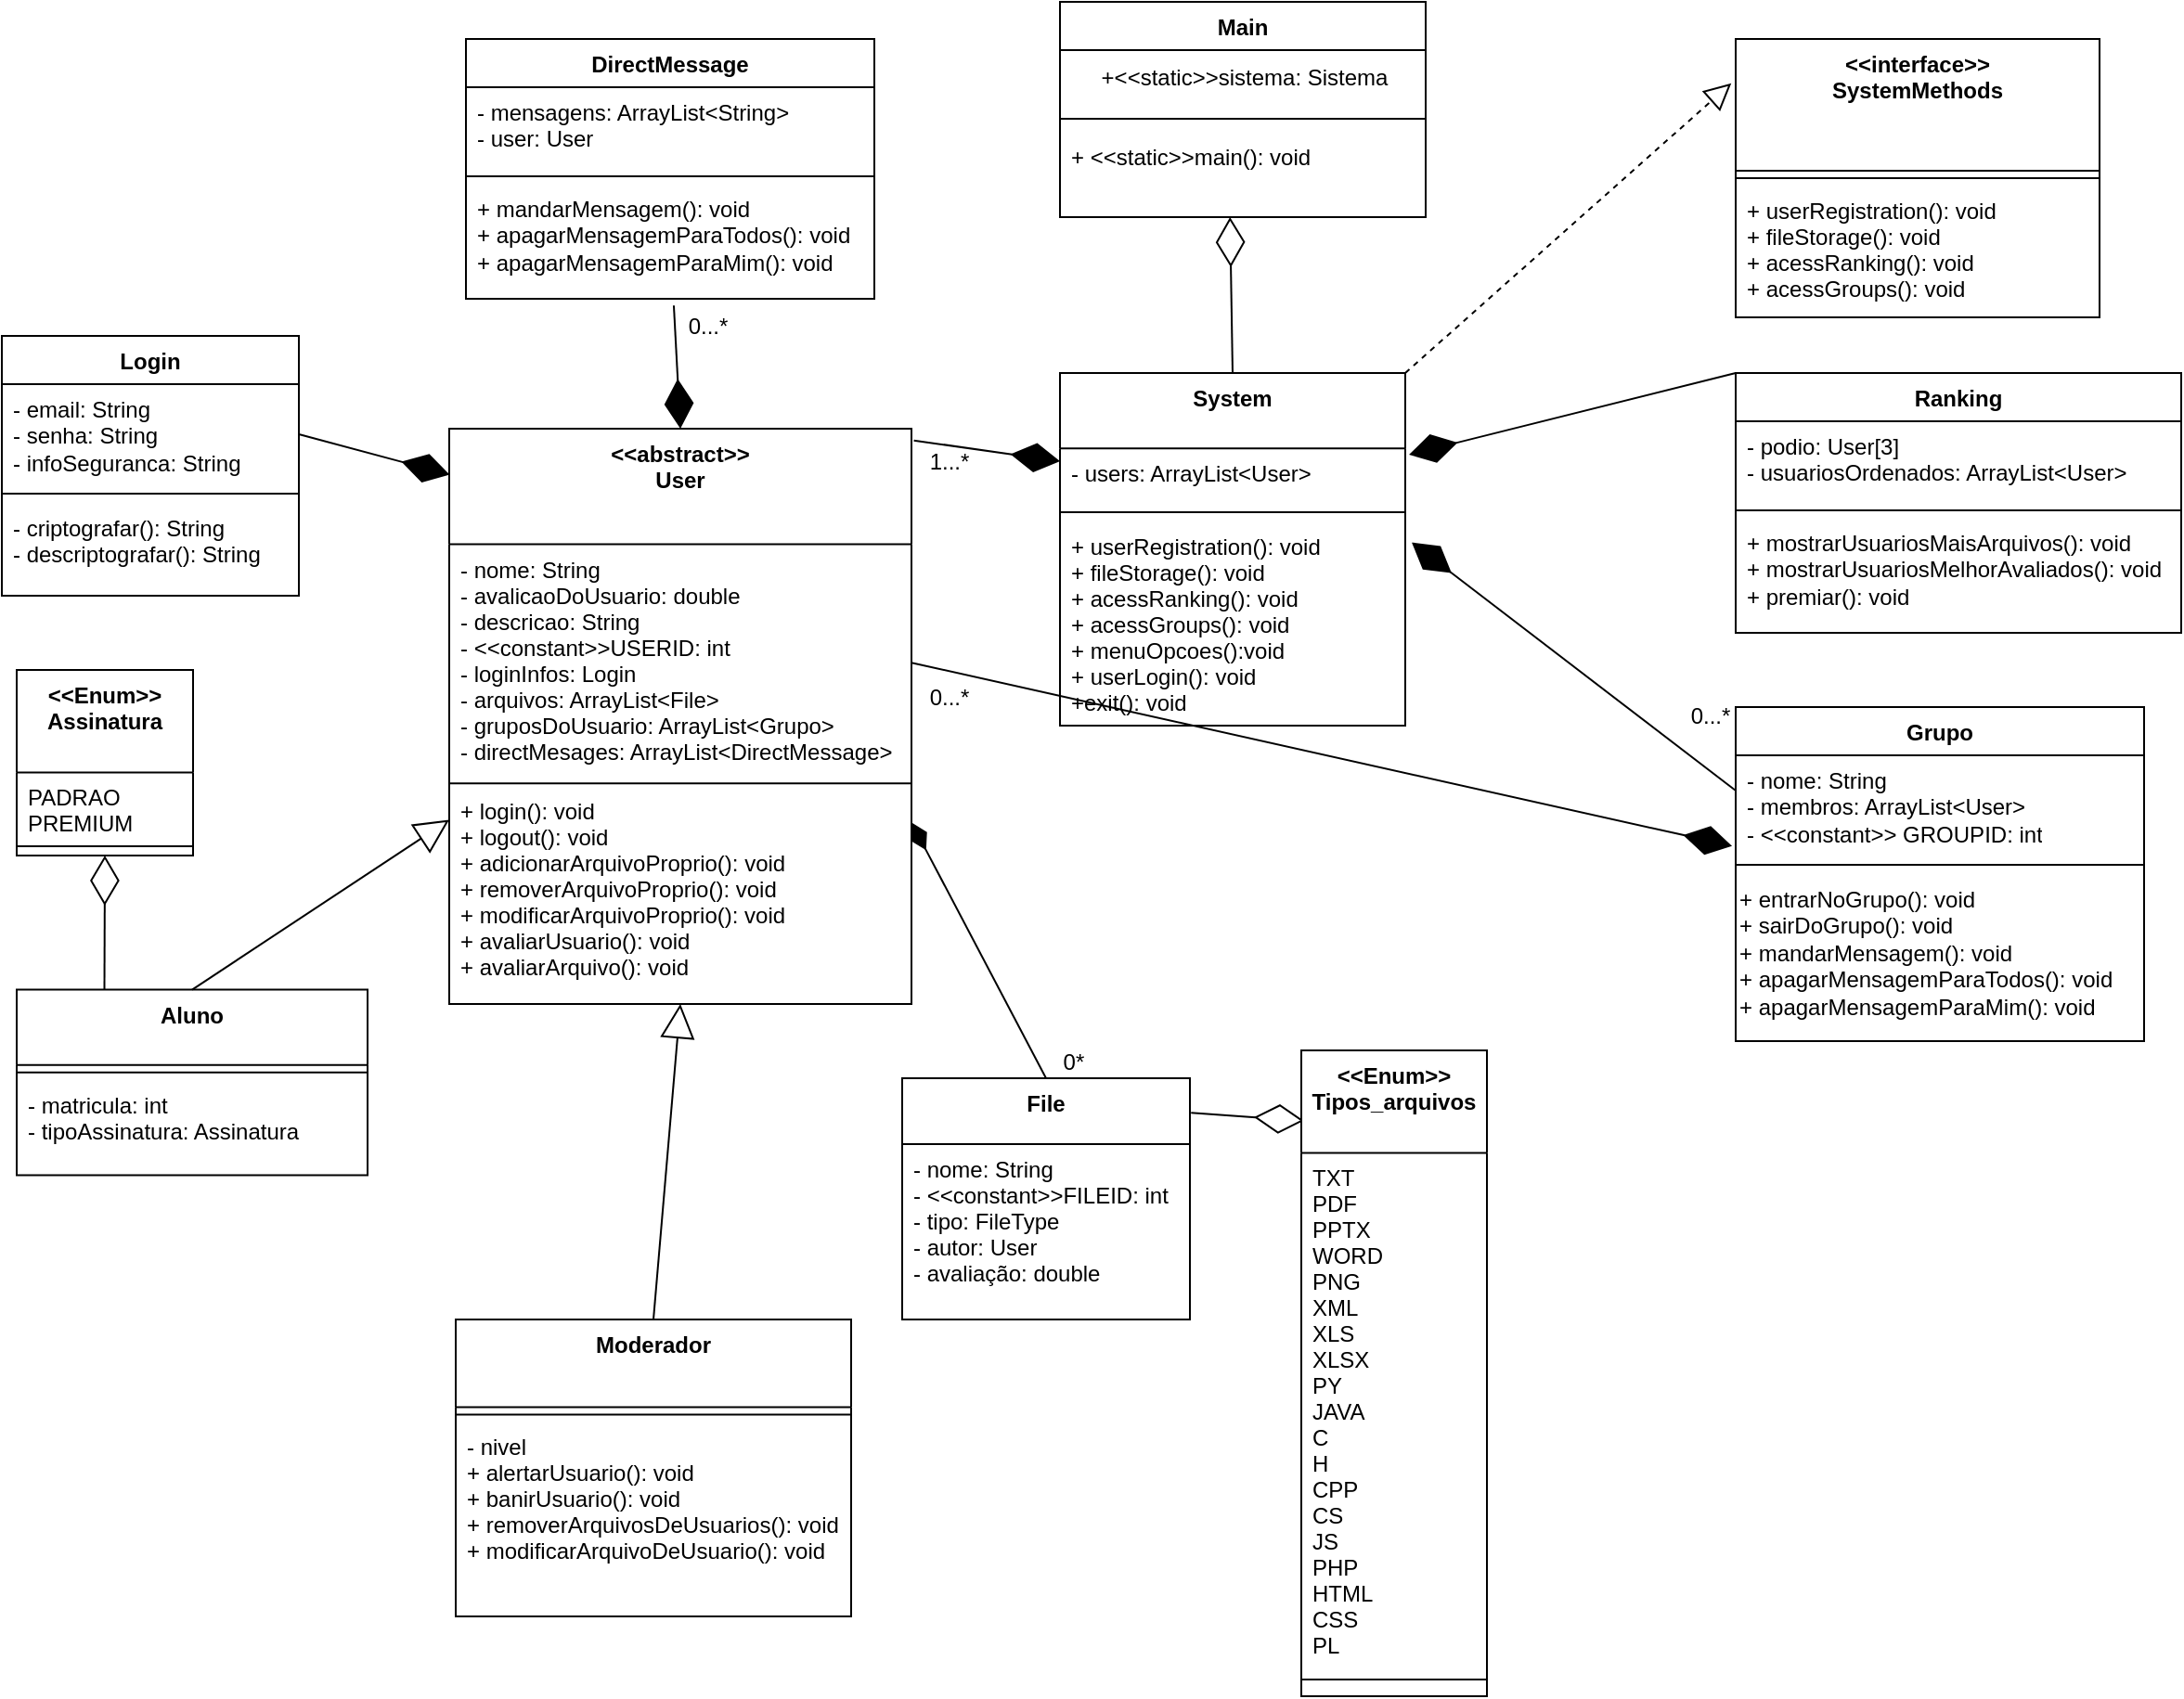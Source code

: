 <mxfile version="26.1.0">
  <diagram name="Página-1" id="wYABZt_R9NSGHeKH_Uqa">
    <mxGraphModel dx="1034" dy="420" grid="1" gridSize="10" guides="1" tooltips="1" connect="1" arrows="1" fold="1" page="1" pageScale="1" pageWidth="827" pageHeight="1169" math="0" shadow="0">
      <root>
        <mxCell id="0" />
        <mxCell id="1" parent="0" />
        <mxCell id="2" value="&lt;&lt;abstract&gt;&gt;&#xa;User" style="swimlane;fontStyle=1;align=center;verticalAlign=top;childLayout=stackLayout;horizontal=1;startSize=62.25;horizontalStack=0;resizeParent=1;resizeParentMax=0;resizeLast=0;collapsible=0;marginBottom=0;" parent="1" vertex="1">
          <mxGeometry x="241" y="250" width="249" height="310" as="geometry" />
        </mxCell>
        <mxCell id="VKXGssWcHvbLUp1OGxKl-60" value="- nome: String&#xa;- avalicaoDoUsuario: double&#xa;- descricao: String&#xa;- &lt;&lt;constant&gt;&gt;USERID: int&#xa;- loginInfos: Login&#xa;- arquivos: ArrayList&lt;File&gt;&#xa;- gruposDoUsuario: ArrayList&lt;Grupo&gt;&#xa;- directMesages: ArrayList&lt;DirectMessage&gt;" style="text;strokeColor=none;fillColor=none;align=left;verticalAlign=top;spacingLeft=4;spacingRight=4;overflow=hidden;rotatable=0;points=[[0,0.5],[1,0.5]];portConstraint=eastwest;" parent="2" vertex="1">
          <mxGeometry y="62.25" width="249" height="127.75" as="geometry" />
        </mxCell>
        <mxCell id="3" style="line;strokeWidth=1;fillColor=none;align=left;verticalAlign=middle;spacingTop=-1;spacingLeft=3;spacingRight=3;rotatable=0;labelPosition=right;points=[];portConstraint=eastwest;strokeColor=inherit;" parent="2" vertex="1">
          <mxGeometry y="190" width="249" height="2.25" as="geometry" />
        </mxCell>
        <mxCell id="4" value="+ login(): void&#xa;+ logout(): void&#xa;+ adicionarArquivoProprio(): void&#xa;+ removerArquivoProprio(): void&#xa;+ modificarArquivoProprio(): void&#xa;+ avaliarUsuario(): void&#xa;+ avaliarArquivo(): void&#xa;" style="text;strokeColor=none;fillColor=none;align=left;verticalAlign=top;spacingLeft=4;spacingRight=4;overflow=hidden;rotatable=0;points=[[0,0.5],[1,0.5]];portConstraint=eastwest;" parent="2" vertex="1">
          <mxGeometry y="192.25" width="249" height="117.75" as="geometry" />
        </mxCell>
        <mxCell id="6" value="Aluno" style="swimlane;fontStyle=1;align=center;verticalAlign=top;childLayout=stackLayout;horizontal=1;startSize=40.571;horizontalStack=0;resizeParent=1;resizeParentMax=0;resizeLast=0;collapsible=0;marginBottom=0;" parent="1" vertex="1">
          <mxGeometry x="8" y="552.28" width="189" height="100.001" as="geometry" />
        </mxCell>
        <mxCell id="7" style="line;strokeWidth=1;fillColor=none;align=left;verticalAlign=middle;spacingTop=-1;spacingLeft=3;spacingRight=3;rotatable=0;labelPosition=right;points=[];portConstraint=eastwest;strokeColor=inherit;" parent="6" vertex="1">
          <mxGeometry y="40.571" width="189" height="8" as="geometry" />
        </mxCell>
        <mxCell id="9" value="- matricula: int&#xa;- tipoAssinatura: Assinatura&#xa;" style="text;strokeColor=none;fillColor=none;align=left;verticalAlign=top;spacingLeft=4;spacingRight=4;overflow=hidden;rotatable=0;points=[[0,0.5],[1,0.5]];portConstraint=eastwest;" parent="6" vertex="1">
          <mxGeometry y="48.571" width="189" height="51.43" as="geometry" />
        </mxCell>
        <mxCell id="10" value="Moderador" style="swimlane;fontStyle=1;align=center;verticalAlign=top;childLayout=stackLayout;horizontal=1;startSize=47.2;horizontalStack=0;resizeParent=1;resizeParentMax=0;resizeLast=0;collapsible=0;marginBottom=0;" parent="1" vertex="1">
          <mxGeometry x="244.5" y="730" width="213" height="160" as="geometry" />
        </mxCell>
        <mxCell id="11" style="line;strokeWidth=1;fillColor=none;align=left;verticalAlign=middle;spacingTop=-1;spacingLeft=3;spacingRight=3;rotatable=0;labelPosition=right;points=[];portConstraint=eastwest;strokeColor=inherit;" parent="10" vertex="1">
          <mxGeometry y="47.2" width="213" height="8" as="geometry" />
        </mxCell>
        <mxCell id="12" value="- nivel&#xa;+ alertarUsuario(): void&#xa;+ banirUsuario(): void&#xa;+ removerArquivosDeUsuarios(): void&#xa;+ modificarArquivoDeUsuario(): void" style="text;strokeColor=none;fillColor=none;align=left;verticalAlign=top;spacingLeft=4;spacingRight=4;overflow=hidden;rotatable=0;points=[[0,0.5],[1,0.5]];portConstraint=eastwest;" parent="10" vertex="1">
          <mxGeometry y="55.2" width="213" height="104.8" as="geometry" />
        </mxCell>
        <mxCell id="13" value="File" style="swimlane;fontStyle=1;align=center;verticalAlign=top;childLayout=stackLayout;horizontal=1;startSize=35.556;horizontalStack=0;resizeParent=1;resizeParentMax=0;resizeLast=0;collapsible=0;marginBottom=0;" parent="1" vertex="1">
          <mxGeometry x="485" y="600" width="155" height="129.996" as="geometry" />
        </mxCell>
        <mxCell id="14" value="- nome: String&#xa;- &lt;&lt;constant&gt;&gt;FILEID: int&#xa;- tipo: FileType&#xa;- autor: User&#xa;- avaliação: double" style="text;strokeColor=none;fillColor=none;align=left;verticalAlign=top;spacingLeft=4;spacingRight=4;overflow=hidden;rotatable=0;points=[[0,0.5],[1,0.5]];portConstraint=eastwest;" parent="13" vertex="1">
          <mxGeometry y="35.556" width="155" height="94.44" as="geometry" />
        </mxCell>
        <mxCell id="18" value="&lt;&lt;interface&gt;&gt;&#xa;SystemMethods" style="swimlane;fontStyle=1;align=center;verticalAlign=top;childLayout=stackLayout;horizontal=1;startSize=71;horizontalStack=0;resizeParent=1;resizeParentMax=0;resizeLast=0;collapsible=0;marginBottom=0;" parent="1" vertex="1">
          <mxGeometry x="934" y="40" width="196" height="150" as="geometry" />
        </mxCell>
        <mxCell id="19" style="line;strokeWidth=1;fillColor=none;align=left;verticalAlign=middle;spacingTop=-1;spacingLeft=3;spacingRight=3;rotatable=0;labelPosition=right;points=[];portConstraint=eastwest;strokeColor=inherit;" parent="18" vertex="1">
          <mxGeometry y="71" width="196" height="8" as="geometry" />
        </mxCell>
        <mxCell id="20" value="+ userRegistration(): void&#xa;+ fileStorage(): void&#xa;+ acessRanking(): void&#xa;+ acessGroups(): void" style="text;strokeColor=none;fillColor=none;align=left;verticalAlign=top;spacingLeft=4;spacingRight=4;overflow=hidden;rotatable=0;points=[[0,0.5],[1,0.5]];portConstraint=eastwest;" parent="18" vertex="1">
          <mxGeometry y="79" width="196" height="71" as="geometry" />
        </mxCell>
        <mxCell id="29" value="System" style="swimlane;fontStyle=1;align=center;verticalAlign=top;childLayout=stackLayout;horizontal=1;startSize=40.571;horizontalStack=0;resizeParent=1;resizeParentMax=0;resizeLast=0;collapsible=0;marginBottom=0;" parent="1" vertex="1">
          <mxGeometry x="570" y="220" width="186" height="190.001" as="geometry" />
        </mxCell>
        <mxCell id="VKXGssWcHvbLUp1OGxKl-57" value="- users: ArrayList&lt;User&gt;" style="text;strokeColor=none;fillColor=none;align=left;verticalAlign=top;spacingLeft=4;spacingRight=4;overflow=hidden;rotatable=0;points=[[0,0.5],[1,0.5]];portConstraint=eastwest;" parent="29" vertex="1">
          <mxGeometry y="40.571" width="186" height="29.43" as="geometry" />
        </mxCell>
        <mxCell id="30" style="line;strokeWidth=1;fillColor=none;align=left;verticalAlign=middle;spacingTop=-1;spacingLeft=3;spacingRight=3;rotatable=0;labelPosition=right;points=[];portConstraint=eastwest;strokeColor=inherit;" parent="29" vertex="1">
          <mxGeometry y="70.001" width="186" height="10" as="geometry" />
        </mxCell>
        <mxCell id="31" value="+ userRegistration(): void&#xa;+ fileStorage(): void&#xa;+ acessRanking(): void&#xa;+ acessGroups(): void&#xa;+ menuOpcoes():void&#xa;+ userLogin(): void&#xa;+exit(): void&#xa;" style="text;strokeColor=none;fillColor=none;align=left;verticalAlign=top;spacingLeft=4;spacingRight=4;overflow=hidden;rotatable=0;points=[[0,0.5],[1,0.5]];portConstraint=eastwest;" parent="29" vertex="1">
          <mxGeometry y="80.001" width="186" height="110" as="geometry" />
        </mxCell>
        <mxCell id="38" value="" style="startArrow=block;startSize=16;startFill=0;endArrow=none;exitX=0;exitY=0.68;entryX=0.5;entryY=0;" parent="1" source="2" target="6" edge="1">
          <mxGeometry relative="1" as="geometry" />
        </mxCell>
        <mxCell id="39" value="" style="curved=1;startArrow=block;startSize=16;startFill=0;endArrow=none;exitX=0.5;exitY=1;entryX=0.5;entryY=0;" parent="1" source="2" target="10" edge="1">
          <mxGeometry relative="1" as="geometry">
            <Array as="points" />
          </mxGeometry>
        </mxCell>
        <mxCell id="40" value="" style="startArrow=diamondThin;startSize=14;startFill=1;endArrow=none;entryX=0.5;entryY=0;exitX=1;exitY=0.169;exitDx=0;exitDy=0;exitPerimeter=0;" parent="1" source="4" target="13" edge="1">
          <mxGeometry relative="1" as="geometry">
            <mxPoint x="460" y="330" as="sourcePoint" />
          </mxGeometry>
        </mxCell>
        <mxCell id="42" value="0*" style="edgeLabel;resizable=0;labelBackgroundColor=none;fontSize=12;align=right;verticalAlign=bottom;" parent="40" vertex="1">
          <mxGeometry x="1" relative="1" as="geometry">
            <mxPoint x="22" as="offset" />
          </mxGeometry>
        </mxCell>
        <mxCell id="P-VyBrQE4UEn-uHLViO6-44" value="1...*" style="text;html=1;align=center;verticalAlign=middle;resizable=0;points=[];autosize=1;strokeColor=none;fillColor=none;" parent="1" vertex="1">
          <mxGeometry x="490" y="253" width="40" height="30" as="geometry" />
        </mxCell>
        <mxCell id="u4g5ZGn02v9a-J7chSun-45" value="&lt;&lt;Enum&gt;&gt;&#xa;Assinatura" style="swimlane;fontStyle=1;align=center;verticalAlign=top;childLayout=stackLayout;horizontal=1;startSize=55.2;horizontalStack=0;resizeParent=1;resizeParentMax=0;resizeLast=0;collapsible=0;marginBottom=0;" parent="1" vertex="1">
          <mxGeometry x="8" y="380.0" width="95" height="100" as="geometry" />
        </mxCell>
        <mxCell id="u4g5ZGn02v9a-J7chSun-46" value="PADRAO&#xa;PREMIUM" style="text;strokeColor=none;fillColor=none;align=left;verticalAlign=top;spacingLeft=4;spacingRight=4;overflow=hidden;rotatable=0;points=[[0,0.5],[1,0.5]];portConstraint=eastwest;" parent="u4g5ZGn02v9a-J7chSun-45" vertex="1">
          <mxGeometry y="55.2" width="95" height="34.8" as="geometry" />
        </mxCell>
        <mxCell id="u4g5ZGn02v9a-J7chSun-49" style="line;strokeWidth=1;fillColor=none;align=left;verticalAlign=middle;spacingTop=-1;spacingLeft=3;spacingRight=3;rotatable=0;labelPosition=right;points=[];portConstraint=eastwest;strokeColor=inherit;" parent="u4g5ZGn02v9a-J7chSun-45" vertex="1">
          <mxGeometry y="90" width="95" height="10" as="geometry" />
        </mxCell>
        <mxCell id="u4g5ZGn02v9a-J7chSun-50" value="Main" style="swimlane;fontStyle=1;align=center;verticalAlign=top;childLayout=stackLayout;horizontal=1;startSize=26;horizontalStack=0;resizeParent=1;resizeParentMax=0;resizeLast=0;collapsible=1;marginBottom=0;whiteSpace=wrap;html=1;" parent="1" vertex="1">
          <mxGeometry x="570" y="20" width="197" height="116" as="geometry" />
        </mxCell>
        <mxCell id="5dlL4RD2gw9w5Yi1aLjk-45" value="+&amp;lt;&amp;lt;static&amp;gt;&amp;gt;sistema: Sistema" style="text;html=1;align=center;verticalAlign=middle;resizable=0;points=[];autosize=1;strokeColor=none;fillColor=none;" parent="u4g5ZGn02v9a-J7chSun-50" vertex="1">
          <mxGeometry y="26" width="197" height="30" as="geometry" />
        </mxCell>
        <mxCell id="u4g5ZGn02v9a-J7chSun-52" value="" style="line;strokeWidth=1;fillColor=none;align=left;verticalAlign=middle;spacingTop=-1;spacingLeft=3;spacingRight=3;rotatable=0;labelPosition=right;points=[];portConstraint=eastwest;strokeColor=inherit;" parent="u4g5ZGn02v9a-J7chSun-50" vertex="1">
          <mxGeometry y="56" width="197" height="14" as="geometry" />
        </mxCell>
        <mxCell id="u4g5ZGn02v9a-J7chSun-53" value="&lt;div&gt;&lt;span style=&quot;background-color: transparent; color: light-dark(rgb(0, 0, 0), rgb(255, 255, 255));&quot;&gt;+ &amp;lt;&amp;lt;static&amp;gt;&amp;gt;main(): void&lt;/span&gt;&lt;/div&gt;" style="text;strokeColor=none;fillColor=none;align=left;verticalAlign=top;spacingLeft=4;spacingRight=4;overflow=hidden;rotatable=0;points=[[0,0.5],[1,0.5]];portConstraint=eastwest;whiteSpace=wrap;html=1;" parent="u4g5ZGn02v9a-J7chSun-50" vertex="1">
          <mxGeometry y="70" width="197" height="46" as="geometry" />
        </mxCell>
        <mxCell id="u4g5ZGn02v9a-J7chSun-57" value="" style="endArrow=diamondThin;endFill=1;endSize=24;html=1;rounded=0;fontSize=12;curved=1;exitX=0.032;exitY=0.111;exitDx=0;exitDy=0;exitPerimeter=0;entryX=0;entryY=0.25;entryDx=0;entryDy=0;" parent="1" source="P-VyBrQE4UEn-uHLViO6-44" target="29" edge="1">
          <mxGeometry width="160" relative="1" as="geometry">
            <mxPoint x="470" y="220" as="sourcePoint" />
            <mxPoint x="570" y="220" as="targetPoint" />
          </mxGeometry>
        </mxCell>
        <mxCell id="u4g5ZGn02v9a-J7chSun-58" value="" style="endArrow=diamondThin;endFill=0;endSize=24;html=1;rounded=0;fontSize=12;curved=1;exitX=0.5;exitY=0;exitDx=0;exitDy=0;entryX=0.465;entryY=1;entryDx=0;entryDy=0;entryPerimeter=0;" parent="1" source="29" target="u4g5ZGn02v9a-J7chSun-53" edge="1">
          <mxGeometry width="160" relative="1" as="geometry">
            <mxPoint x="638" y="120" as="sourcePoint" />
            <mxPoint x="670" y="120" as="targetPoint" />
          </mxGeometry>
        </mxCell>
        <mxCell id="u4g5ZGn02v9a-J7chSun-60" value="Ranking" style="swimlane;fontStyle=1;align=center;verticalAlign=top;childLayout=stackLayout;horizontal=1;startSize=26;horizontalStack=0;resizeParent=1;resizeParentMax=0;resizeLast=0;collapsible=1;marginBottom=0;whiteSpace=wrap;html=1;" parent="1" vertex="1">
          <mxGeometry x="934" y="220" width="240" height="140" as="geometry" />
        </mxCell>
        <mxCell id="u4g5ZGn02v9a-J7chSun-61" value="- podio: User[3]&lt;div&gt;&lt;span style=&quot;text-wrap-mode: nowrap;&quot;&gt;- usuariosOrdenados: ArrayList&amp;lt;User&amp;gt;&lt;/span&gt;&lt;br style=&quot;padding: 0px; margin: 0px; text-wrap-mode: nowrap;&quot;&gt;&lt;/div&gt;" style="text;strokeColor=none;fillColor=none;align=left;verticalAlign=top;spacingLeft=4;spacingRight=4;overflow=hidden;rotatable=0;points=[[0,0.5],[1,0.5]];portConstraint=eastwest;whiteSpace=wrap;html=1;" parent="u4g5ZGn02v9a-J7chSun-60" vertex="1">
          <mxGeometry y="26" width="240" height="44" as="geometry" />
        </mxCell>
        <mxCell id="u4g5ZGn02v9a-J7chSun-62" value="" style="line;strokeWidth=1;fillColor=none;align=left;verticalAlign=middle;spacingTop=-1;spacingLeft=3;spacingRight=3;rotatable=0;labelPosition=right;points=[];portConstraint=eastwest;strokeColor=inherit;" parent="u4g5ZGn02v9a-J7chSun-60" vertex="1">
          <mxGeometry y="70" width="240" height="8" as="geometry" />
        </mxCell>
        <mxCell id="u4g5ZGn02v9a-J7chSun-63" value="+ mostrarUsuariosMaisArquivos(): void&lt;div&gt;+ mostrarUsuariosMelhorAvaliados(): void&lt;/div&gt;&lt;div&gt;+ premiar(): void&lt;/div&gt;" style="text;strokeColor=none;fillColor=none;align=left;verticalAlign=top;spacingLeft=4;spacingRight=4;overflow=hidden;rotatable=0;points=[[0,0.5],[1,0.5]];portConstraint=eastwest;whiteSpace=wrap;html=1;" parent="u4g5ZGn02v9a-J7chSun-60" vertex="1">
          <mxGeometry y="78" width="240" height="62" as="geometry" />
        </mxCell>
        <mxCell id="VKXGssWcHvbLUp1OGxKl-43" value="" style="endArrow=diamondThin;endFill=1;endSize=24;html=1;rounded=0;entryX=1.011;entryY=0.116;entryDx=0;entryDy=0;entryPerimeter=0;exitX=0;exitY=0;exitDx=0;exitDy=0;" parent="1" source="u4g5ZGn02v9a-J7chSun-60" target="VKXGssWcHvbLUp1OGxKl-57" edge="1">
          <mxGeometry width="160" relative="1" as="geometry">
            <mxPoint x="917.95" y="150" as="sourcePoint" />
            <mxPoint x="755.996" y="224.429" as="targetPoint" />
          </mxGeometry>
        </mxCell>
        <mxCell id="VKXGssWcHvbLUp1OGxKl-44" value="" style="endArrow=diamondThin;endFill=0;endSize=24;html=1;rounded=0;exitX=1.004;exitY=0.143;exitDx=0;exitDy=0;exitPerimeter=0;entryX=0.014;entryY=0.109;entryDx=0;entryDy=0;entryPerimeter=0;" parent="1" source="13" target="VKXGssWcHvbLUp1OGxKl-52" edge="1">
          <mxGeometry width="160" relative="1" as="geometry">
            <mxPoint x="660" y="492" as="sourcePoint" />
            <mxPoint x="732" y="491.6" as="targetPoint" />
          </mxGeometry>
        </mxCell>
        <mxCell id="VKXGssWcHvbLUp1OGxKl-45" value="" style="endArrow=diamondThin;endFill=0;endSize=24;html=1;rounded=0;exitX=0.25;exitY=0;exitDx=0;exitDy=0;entryX=0.5;entryY=1;entryDx=0;entryDy=0;" parent="1" source="6" target="u4g5ZGn02v9a-J7chSun-45" edge="1">
          <mxGeometry width="160" relative="1" as="geometry">
            <mxPoint x="80" y="360" as="sourcePoint" />
            <mxPoint x="160" y="435.6" as="targetPoint" />
          </mxGeometry>
        </mxCell>
        <mxCell id="VKXGssWcHvbLUp1OGxKl-47" value="Login" style="swimlane;fontStyle=1;align=center;verticalAlign=top;childLayout=stackLayout;horizontal=1;startSize=26;horizontalStack=0;resizeParent=1;resizeParentMax=0;resizeLast=0;collapsible=1;marginBottom=0;whiteSpace=wrap;html=1;" parent="1" vertex="1">
          <mxGeometry y="200" width="160" height="140" as="geometry" />
        </mxCell>
        <mxCell id="VKXGssWcHvbLUp1OGxKl-48" value="- email: String&lt;br&gt;- senha: String&lt;div&gt;- infoSeguranca: String&lt;/div&gt;" style="text;strokeColor=none;fillColor=none;align=left;verticalAlign=top;spacingLeft=4;spacingRight=4;overflow=hidden;rotatable=0;points=[[0,0.5],[1,0.5]];portConstraint=eastwest;whiteSpace=wrap;html=1;" parent="VKXGssWcHvbLUp1OGxKl-47" vertex="1">
          <mxGeometry y="26" width="160" height="54" as="geometry" />
        </mxCell>
        <mxCell id="VKXGssWcHvbLUp1OGxKl-49" value="" style="line;strokeWidth=1;fillColor=none;align=left;verticalAlign=middle;spacingTop=-1;spacingLeft=3;spacingRight=3;rotatable=0;labelPosition=right;points=[];portConstraint=eastwest;strokeColor=inherit;" parent="VKXGssWcHvbLUp1OGxKl-47" vertex="1">
          <mxGeometry y="80" width="160" height="10" as="geometry" />
        </mxCell>
        <mxCell id="VKXGssWcHvbLUp1OGxKl-59" value="- criptografar(): String&lt;div&gt;- descriptografar(): String&lt;/div&gt;" style="text;strokeColor=none;fillColor=none;align=left;verticalAlign=top;spacingLeft=4;spacingRight=4;overflow=hidden;rotatable=0;points=[[0,0.5],[1,0.5]];portConstraint=eastwest;whiteSpace=wrap;html=1;" parent="VKXGssWcHvbLUp1OGxKl-47" vertex="1">
          <mxGeometry y="90" width="160" height="50" as="geometry" />
        </mxCell>
        <mxCell id="VKXGssWcHvbLUp1OGxKl-51" value="" style="endArrow=diamondThin;endFill=1;endSize=24;html=1;rounded=0;entryX=0.001;entryY=0.08;entryDx=0;entryDy=0;entryPerimeter=0;exitX=1;exitY=0.5;exitDx=0;exitDy=0;" parent="1" source="VKXGssWcHvbLUp1OGxKl-48" target="2" edge="1">
          <mxGeometry width="160" relative="1" as="geometry">
            <mxPoint x="169.14" y="69.16" as="sourcePoint" />
            <mxPoint x="256.0" y="160.0" as="targetPoint" />
          </mxGeometry>
        </mxCell>
        <mxCell id="VKXGssWcHvbLUp1OGxKl-52" value="&lt;&lt;Enum&gt;&gt;&#xa;Tipos_arquivos" style="swimlane;fontStyle=1;align=center;verticalAlign=top;childLayout=stackLayout;horizontal=1;startSize=55.2;horizontalStack=0;resizeParent=1;resizeParentMax=0;resizeLast=0;collapsible=0;marginBottom=0;" parent="1" vertex="1">
          <mxGeometry x="700" y="585" width="100" height="348" as="geometry" />
        </mxCell>
        <mxCell id="VKXGssWcHvbLUp1OGxKl-53" value="TXT&#xa;PDF&#xa;PPTX&#xa;WORD&#xa;PNG&#xa;XML&#xa;XLS&#xa;XLSX&#xa;PY&#xa;JAVA&#xa;C&#xa;H&#xa;CPP&#xa;CS&#xa;JS&#xa;PHP&#xa;HTML&#xa;CSS&#xa;PL" style="text;strokeColor=none;fillColor=none;align=left;verticalAlign=top;spacingLeft=4;spacingRight=4;overflow=hidden;rotatable=0;points=[[0,0.5],[1,0.5]];portConstraint=eastwest;" parent="VKXGssWcHvbLUp1OGxKl-52" vertex="1">
          <mxGeometry y="55.2" width="100" height="274.8" as="geometry" />
        </mxCell>
        <mxCell id="VKXGssWcHvbLUp1OGxKl-55" style="line;strokeWidth=1;fillColor=none;align=left;verticalAlign=middle;spacingTop=-1;spacingLeft=3;spacingRight=3;rotatable=0;labelPosition=right;points=[];portConstraint=eastwest;strokeColor=inherit;" parent="VKXGssWcHvbLUp1OGxKl-52" vertex="1">
          <mxGeometry y="330" width="100" height="18" as="geometry" />
        </mxCell>
        <mxCell id="VKXGssWcHvbLUp1OGxKl-56" value="&lt;span style=&quot;color: rgba(0, 0, 0, 0); font-family: monospace; font-size: 0px; text-align: start;&quot;&gt;%3CmxGraphModel%3E%3Croot%3E%3CmxCell%20id%3D%220%22%2F%3E%3CmxCell%20id%3D%221%22%20parent%3D%220%22%2F%3E%3CmxCell%20id%3D%222%22%20value%3D%22%2B%20userRegistration()%3A%20void%26%2310%3B%2B%20fileStorage()%3A%20void%26%2310%3B%2B%20acessRanking()%3A%20void%22%20style%3D%22text%3BstrokeColor%3Dnone%3BfillColor%3Dnone%3Balign%3Dleft%3BverticalAlign%3Dtop%3BspacingLeft%3D4%3BspacingRight%3D4%3Boverflow%3Dhidden%3Brotatable%3D0%3Bpoints%3D%5B%5B0%2C0.5%5D%2C%5B1%2C0.5%5D%5D%3BportConstraint%3Deastwest%3B%22%20vertex%3D%221%22%20parent%3D%221%22%3E%3CmxGeometry%20x%3D%22570%22%20y%3D%22280.001%22%20width%3D%22186%22%20height%3D%2271.43%22%20as%3D%22geometry%22%2F%3E%3C%2FmxCell%3E%3C%2Froot%3E%3C%2FmxGraphModel%3E&lt;/span&gt;" style="text;html=1;align=center;verticalAlign=middle;resizable=0;points=[];autosize=1;strokeColor=none;fillColor=none;" parent="1" vertex="1">
          <mxGeometry x="620" y="198" width="20" height="30" as="geometry" />
        </mxCell>
        <mxCell id="VKXGssWcHvbLUp1OGxKl-58" value="" style="endArrow=block;dashed=1;endFill=0;endSize=12;html=1;rounded=0;exitX=1;exitY=0;exitDx=0;exitDy=0;entryX=-0.012;entryY=0.159;entryDx=0;entryDy=0;entryPerimeter=0;" parent="1" source="29" target="18" edge="1">
          <mxGeometry width="160" relative="1" as="geometry">
            <mxPoint x="740" y="140" as="sourcePoint" />
            <mxPoint x="900" y="140" as="targetPoint" />
          </mxGeometry>
        </mxCell>
        <mxCell id="VKXGssWcHvbLUp1OGxKl-61" value="Grupo" style="swimlane;fontStyle=1;align=center;verticalAlign=top;childLayout=stackLayout;horizontal=1;startSize=26;horizontalStack=0;resizeParent=1;resizeParentMax=0;resizeLast=0;collapsible=1;marginBottom=0;whiteSpace=wrap;html=1;" parent="1" vertex="1">
          <mxGeometry x="934" y="400" width="220" height="180" as="geometry" />
        </mxCell>
        <mxCell id="VKXGssWcHvbLUp1OGxKl-62" value="- nome: String&lt;div&gt;- membros: ArrayList&amp;lt;User&amp;gt;&lt;/div&gt;&lt;div&gt;- &amp;lt;&amp;lt;constant&amp;gt;&amp;gt; GROUPID: int&lt;/div&gt;" style="text;strokeColor=none;fillColor=none;align=left;verticalAlign=top;spacingLeft=4;spacingRight=4;overflow=hidden;rotatable=0;points=[[0,0.5],[1,0.5]];portConstraint=eastwest;whiteSpace=wrap;html=1;" parent="VKXGssWcHvbLUp1OGxKl-61" vertex="1">
          <mxGeometry y="26" width="220" height="54" as="geometry" />
        </mxCell>
        <mxCell id="VKXGssWcHvbLUp1OGxKl-63" value="" style="line;strokeWidth=1;fillColor=none;align=left;verticalAlign=middle;spacingTop=-1;spacingLeft=3;spacingRight=3;rotatable=0;labelPosition=right;points=[];portConstraint=eastwest;strokeColor=inherit;" parent="VKXGssWcHvbLUp1OGxKl-61" vertex="1">
          <mxGeometry y="80" width="220" height="10" as="geometry" />
        </mxCell>
        <mxCell id="VKXGssWcHvbLUp1OGxKl-67" value="+ entrarNoGrupo(): void&lt;br&gt;+ sairDoGrupo(): void&lt;div&gt;+ mandarMensagem(): void&lt;div&gt;+ apagarMensagemParaTodos(): void&lt;/div&gt;&lt;div&gt;+ apagarMensagemParaMim(): void&lt;/div&gt;&lt;/div&gt;" style="text;whiteSpace=wrap;html=1;" parent="VKXGssWcHvbLUp1OGxKl-61" vertex="1">
          <mxGeometry y="90" width="220" height="90" as="geometry" />
        </mxCell>
        <mxCell id="VKXGssWcHvbLUp1OGxKl-65" value="" style="endArrow=diamondThin;endFill=1;endSize=24;html=1;rounded=0;entryX=1.019;entryY=0.103;entryDx=0;entryDy=0;entryPerimeter=0;exitX=0;exitY=0.25;exitDx=0;exitDy=0;" parent="1" source="VKXGssWcHvbLUp1OGxKl-61" target="31" edge="1">
          <mxGeometry width="160" relative="1" as="geometry">
            <mxPoint x="1068.08" y="325.546" as="sourcePoint" />
            <mxPoint x="755.996" y="249.999" as="targetPoint" />
          </mxGeometry>
        </mxCell>
        <mxCell id="VKXGssWcHvbLUp1OGxKl-68" value="DirectMessage" style="swimlane;fontStyle=1;align=center;verticalAlign=top;childLayout=stackLayout;horizontal=1;startSize=26;horizontalStack=0;resizeParent=1;resizeParentMax=0;resizeLast=0;collapsible=1;marginBottom=0;whiteSpace=wrap;html=1;" parent="1" vertex="1">
          <mxGeometry x="250" y="40" width="220" height="140" as="geometry" />
        </mxCell>
        <mxCell id="VKXGssWcHvbLUp1OGxKl-69" value="- mensagens: ArrayList&amp;lt;String&amp;gt;&lt;div&gt;- user: User&lt;/div&gt;" style="text;strokeColor=none;fillColor=none;align=left;verticalAlign=top;spacingLeft=4;spacingRight=4;overflow=hidden;rotatable=0;points=[[0,0.5],[1,0.5]];portConstraint=eastwest;whiteSpace=wrap;html=1;" parent="VKXGssWcHvbLUp1OGxKl-68" vertex="1">
          <mxGeometry y="26" width="220" height="44" as="geometry" />
        </mxCell>
        <mxCell id="VKXGssWcHvbLUp1OGxKl-70" value="" style="line;strokeWidth=1;fillColor=none;align=left;verticalAlign=middle;spacingTop=-1;spacingLeft=3;spacingRight=3;rotatable=0;labelPosition=right;points=[];portConstraint=eastwest;strokeColor=inherit;" parent="VKXGssWcHvbLUp1OGxKl-68" vertex="1">
          <mxGeometry y="70" width="220" height="8" as="geometry" />
        </mxCell>
        <mxCell id="VKXGssWcHvbLUp1OGxKl-71" value="+ mandarMensagem(): void&lt;div&gt;+ apagarMensagemParaTodos(): void&lt;/div&gt;&lt;div&gt;+ apagarMensagemParaMim(): void&lt;/div&gt;" style="text;strokeColor=none;fillColor=none;align=left;verticalAlign=top;spacingLeft=4;spacingRight=4;overflow=hidden;rotatable=0;points=[[0,0.5],[1,0.5]];portConstraint=eastwest;whiteSpace=wrap;html=1;" parent="VKXGssWcHvbLUp1OGxKl-68" vertex="1">
          <mxGeometry y="78" width="220" height="62" as="geometry" />
        </mxCell>
        <mxCell id="VKXGssWcHvbLUp1OGxKl-72" value="" style="endArrow=diamondThin;endFill=1;endSize=24;html=1;rounded=0;entryX=0.5;entryY=0;entryDx=0;entryDy=0;exitX=0.509;exitY=1.058;exitDx=0;exitDy=0;exitPerimeter=0;" parent="1" source="VKXGssWcHvbLUp1OGxKl-71" target="2" edge="1">
          <mxGeometry width="160" relative="1" as="geometry">
            <mxPoint x="560" y="370" as="sourcePoint" />
            <mxPoint x="720" y="370" as="targetPoint" />
          </mxGeometry>
        </mxCell>
        <mxCell id="VKXGssWcHvbLUp1OGxKl-73" value="0...*" style="text;html=1;align=center;verticalAlign=middle;resizable=0;points=[];autosize=1;strokeColor=none;fillColor=none;" parent="1" vertex="1">
          <mxGeometry x="360" y="180" width="40" height="30" as="geometry" />
        </mxCell>
        <mxCell id="VKXGssWcHvbLUp1OGxKl-74" value="" style="endArrow=diamondThin;endFill=1;endSize=24;html=1;rounded=0;fontSize=12;curved=1;exitX=1;exitY=0.5;exitDx=0;exitDy=0;entryX=-0.009;entryY=0.904;entryDx=0;entryDy=0;entryPerimeter=0;" parent="1" source="VKXGssWcHvbLUp1OGxKl-60" target="VKXGssWcHvbLUp1OGxKl-62" edge="1">
          <mxGeometry width="160" relative="1" as="geometry">
            <mxPoint x="590" y="430" as="sourcePoint" />
            <mxPoint x="669" y="432" as="targetPoint" />
          </mxGeometry>
        </mxCell>
        <mxCell id="VKXGssWcHvbLUp1OGxKl-75" value="0...*" style="text;html=1;align=center;verticalAlign=middle;resizable=0;points=[];autosize=1;strokeColor=none;fillColor=none;" parent="1" vertex="1">
          <mxGeometry x="900" y="390" width="40" height="30" as="geometry" />
        </mxCell>
        <mxCell id="VKXGssWcHvbLUp1OGxKl-76" value="0...*" style="text;html=1;align=center;verticalAlign=middle;resizable=0;points=[];autosize=1;strokeColor=none;fillColor=none;" parent="1" vertex="1">
          <mxGeometry x="490" y="380" width="40" height="30" as="geometry" />
        </mxCell>
      </root>
    </mxGraphModel>
  </diagram>
</mxfile>

